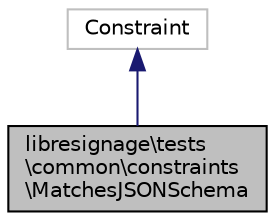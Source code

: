 digraph "libresignage\tests\common\constraints\MatchesJSONSchema"
{
  edge [fontname="Helvetica",fontsize="10",labelfontname="Helvetica",labelfontsize="10"];
  node [fontname="Helvetica",fontsize="10",shape=record];
  Node2 [label="libresignage\\tests\l\\common\\constraints\l\\MatchesJSONSchema",height=0.2,width=0.4,color="black", fillcolor="grey75", style="filled", fontcolor="black"];
  Node3 -> Node2 [dir="back",color="midnightblue",fontsize="10",style="solid",fontname="Helvetica"];
  Node3 [label="Constraint",height=0.2,width=0.4,color="grey75", fillcolor="white", style="filled"];
}
